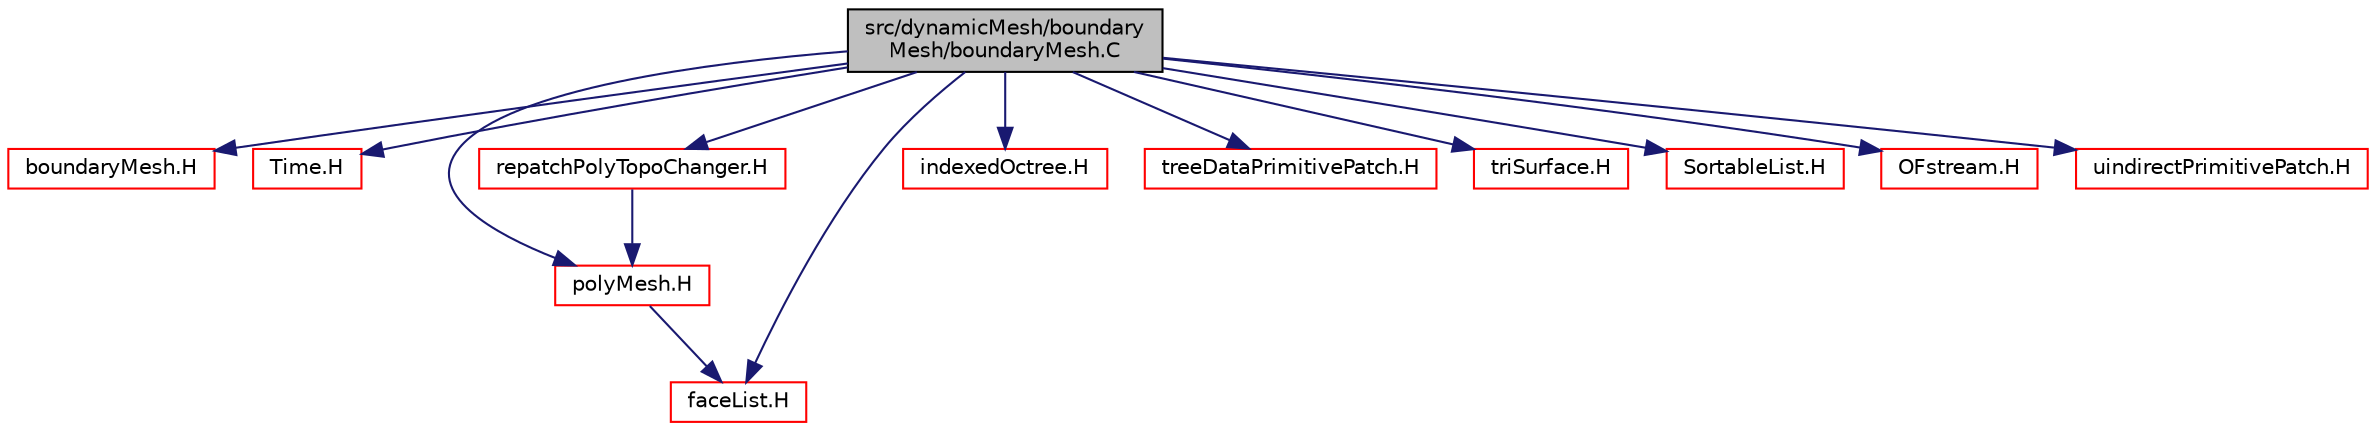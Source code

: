 digraph "src/dynamicMesh/boundaryMesh/boundaryMesh.C"
{
  bgcolor="transparent";
  edge [fontname="Helvetica",fontsize="10",labelfontname="Helvetica",labelfontsize="10"];
  node [fontname="Helvetica",fontsize="10",shape=record];
  Node1 [label="src/dynamicMesh/boundary\lMesh/boundaryMesh.C",height=0.2,width=0.4,color="black", fillcolor="grey75", style="filled", fontcolor="black"];
  Node1 -> Node2 [color="midnightblue",fontsize="10",style="solid",fontname="Helvetica"];
  Node2 [label="boundaryMesh.H",height=0.2,width=0.4,color="red",URL="$a04780.html"];
  Node1 -> Node3 [color="midnightblue",fontsize="10",style="solid",fontname="Helvetica"];
  Node3 [label="Time.H",height=0.2,width=0.4,color="red",URL="$a07879.html"];
  Node1 -> Node4 [color="midnightblue",fontsize="10",style="solid",fontname="Helvetica"];
  Node4 [label="polyMesh.H",height=0.2,width=0.4,color="red",URL="$a08657.html"];
  Node4 -> Node5 [color="midnightblue",fontsize="10",style="solid",fontname="Helvetica"];
  Node5 [label="faceList.H",height=0.2,width=0.4,color="red",URL="$a08561.html"];
  Node1 -> Node6 [color="midnightblue",fontsize="10",style="solid",fontname="Helvetica"];
  Node6 [label="repatchPolyTopoChanger.H",height=0.2,width=0.4,color="red",URL="$a04931.html"];
  Node6 -> Node4 [color="midnightblue",fontsize="10",style="solid",fontname="Helvetica"];
  Node1 -> Node5 [color="midnightblue",fontsize="10",style="solid",fontname="Helvetica"];
  Node1 -> Node7 [color="midnightblue",fontsize="10",style="solid",fontname="Helvetica"];
  Node7 [label="indexedOctree.H",height=0.2,width=0.4,color="red",URL="$a07572.html"];
  Node1 -> Node8 [color="midnightblue",fontsize="10",style="solid",fontname="Helvetica"];
  Node8 [label="treeDataPrimitivePatch.H",height=0.2,width=0.4,color="red",URL="$a07298.html"];
  Node1 -> Node9 [color="midnightblue",fontsize="10",style="solid",fontname="Helvetica"];
  Node9 [label="triSurface.H",height=0.2,width=0.4,color="red",URL="$a10522.html"];
  Node1 -> Node10 [color="midnightblue",fontsize="10",style="solid",fontname="Helvetica"];
  Node10 [label="SortableList.H",height=0.2,width=0.4,color="red",URL="$a07691.html"];
  Node1 -> Node11 [color="midnightblue",fontsize="10",style="solid",fontname="Helvetica"];
  Node11 [label="OFstream.H",height=0.2,width=0.4,color="red",URL="$a07799.html"];
  Node1 -> Node12 [color="midnightblue",fontsize="10",style="solid",fontname="Helvetica"];
  Node12 [label="uindirectPrimitivePatch.H",height=0.2,width=0.4,color="red",URL="$a08781.html"];
}
